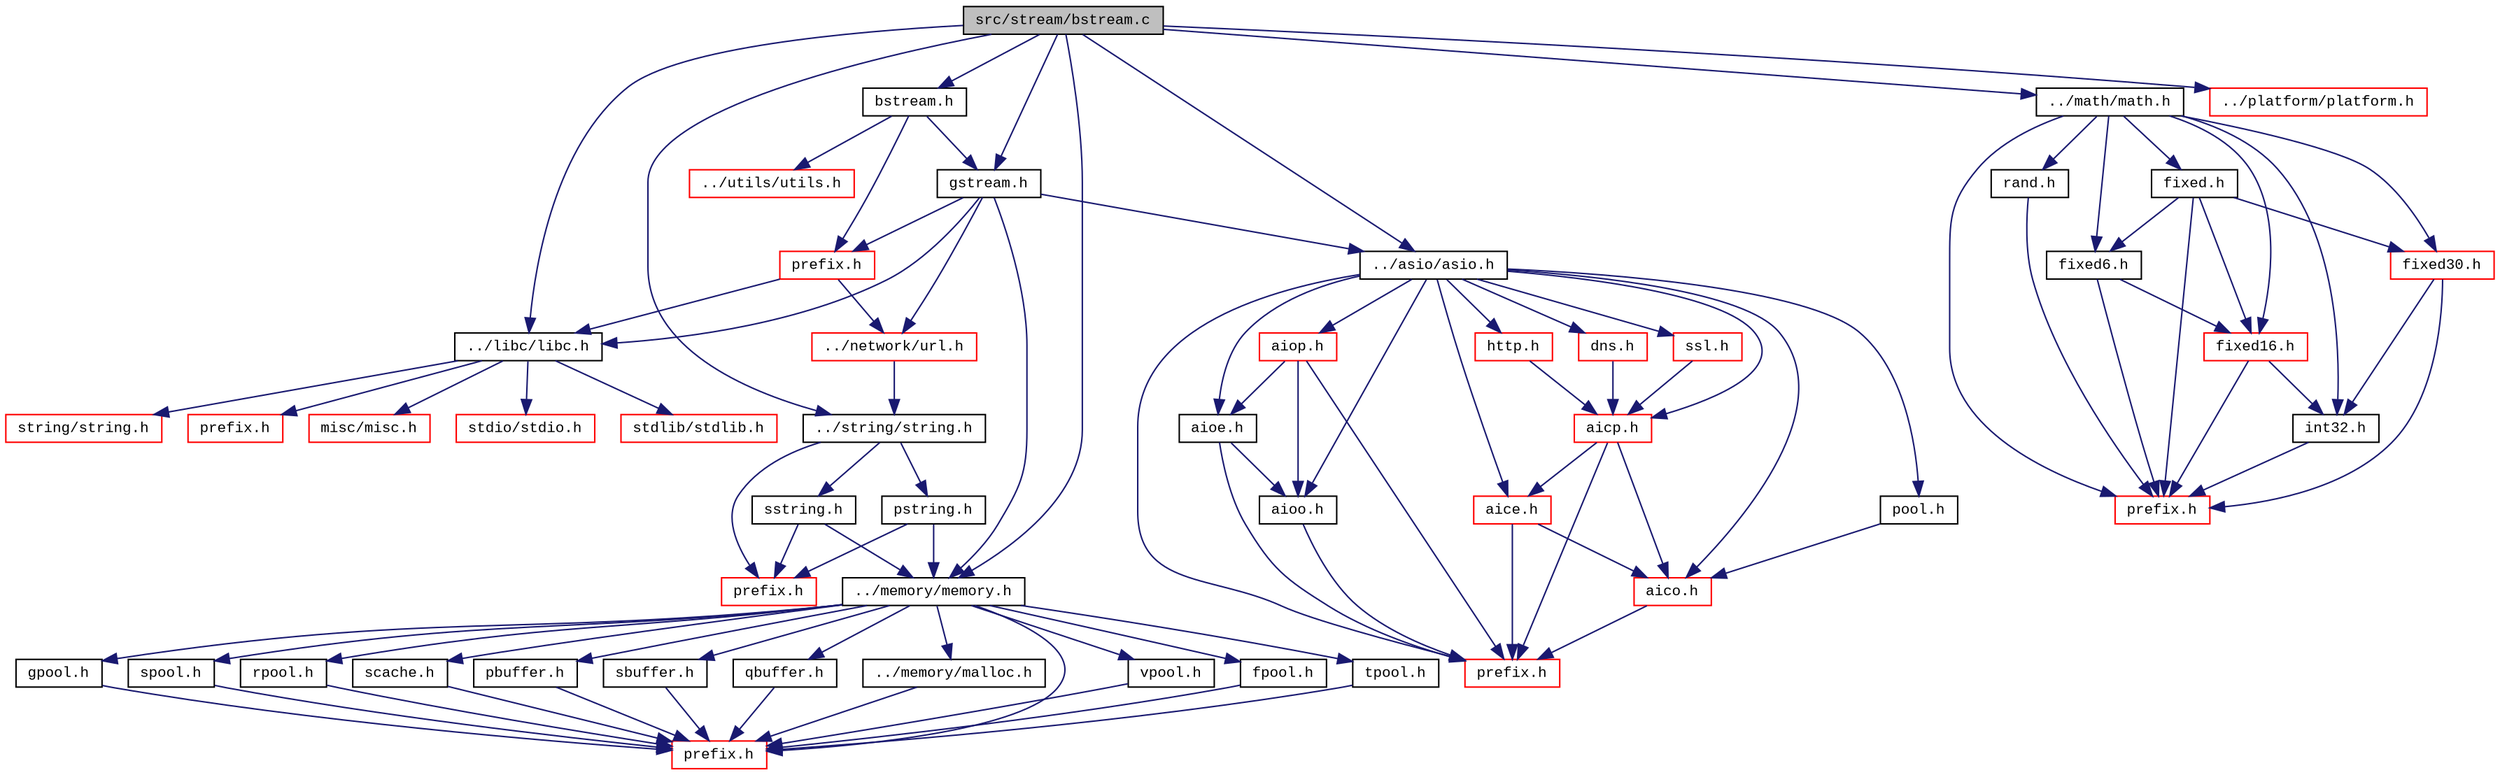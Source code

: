 digraph "src/stream/bstream.c"
{
  edge [fontname="CourierNew",fontsize="10",labelfontname="CourierNew",labelfontsize="10"];
  node [fontname="CourierNew",fontsize="10",shape=record];
  Node1 [label="src/stream/bstream.c",height=0.2,width=0.4,color="black", fillcolor="grey75", style="filled" fontcolor="black"];
  Node1 -> Node2 [color="midnightblue",fontsize="10",style="solid",fontname="CourierNew"];
  Node2 [label="bstream.h",height=0.2,width=0.4,color="black", fillcolor="white", style="filled",URL="$de/d56/bstream_8h.html"];
  Node2 -> Node3 [color="midnightblue",fontsize="10",style="solid",fontname="CourierNew"];
  Node3 [label="prefix.h",height=0.2,width=0.4,color="red", fillcolor="white", style="filled",URL="$d2/dd0/stream_2prefix_8h_source.html"];
  Node3 -> Node4 [color="midnightblue",fontsize="10",style="solid",fontname="CourierNew"];
  Node4 [label="../libc/libc.h",height=0.2,width=0.4,color="black", fillcolor="white", style="filled",URL="$db/dc8/libc_8h.html"];
  Node4 -> Node5 [color="midnightblue",fontsize="10",style="solid",fontname="CourierNew"];
  Node5 [label="prefix.h",height=0.2,width=0.4,color="red", fillcolor="white", style="filled",URL="$d4/df0/libc_2prefix_8h_source.html"];
  Node4 -> Node6 [color="midnightblue",fontsize="10",style="solid",fontname="CourierNew"];
  Node6 [label="misc/misc.h",height=0.2,width=0.4,color="red", fillcolor="white", style="filled",URL="$d4/d08/misc_8h.html"];
  Node4 -> Node7 [color="midnightblue",fontsize="10",style="solid",fontname="CourierNew"];
  Node7 [label="stdio/stdio.h",height=0.2,width=0.4,color="red", fillcolor="white", style="filled",URL="$d6/dd1/stdio_8h.html"];
  Node4 -> Node8 [color="midnightblue",fontsize="10",style="solid",fontname="CourierNew"];
  Node8 [label="stdlib/stdlib.h",height=0.2,width=0.4,color="red", fillcolor="white", style="filled",URL="$dc/d9c/stdlib_8h.html"];
  Node4 -> Node9 [color="midnightblue",fontsize="10",style="solid",fontname="CourierNew"];
  Node9 [label="string/string.h",height=0.2,width=0.4,color="red", fillcolor="white", style="filled",URL="$da/d52/libc_2string_2string_8h_source.html"];
  Node3 -> Node10 [color="midnightblue",fontsize="10",style="solid",fontname="CourierNew"];
  Node10 [label="../network/url.h",height=0.2,width=0.4,color="red", fillcolor="white", style="filled",URL="$d9/d0e/network_2url_8h_source.html"];
  Node10 -> Node11 [color="midnightblue",fontsize="10",style="solid",fontname="CourierNew"];
  Node11 [label="../string/string.h",height=0.2,width=0.4,color="black", fillcolor="white", style="filled",URL="$d8/d2b/string_2string_8h_source.html"];
  Node11 -> Node12 [color="midnightblue",fontsize="10",style="solid",fontname="CourierNew"];
  Node12 [label="prefix.h",height=0.2,width=0.4,color="red", fillcolor="white", style="filled",URL="$d9/da1/string_2prefix_8h_source.html"];
  Node11 -> Node13 [color="midnightblue",fontsize="10",style="solid",fontname="CourierNew"];
  Node13 [label="pstring.h",height=0.2,width=0.4,color="black", fillcolor="white", style="filled",URL="$d6/d9b/pstring_8h.html"];
  Node13 -> Node12 [color="midnightblue",fontsize="10",style="solid",fontname="CourierNew"];
  Node13 -> Node14 [color="midnightblue",fontsize="10",style="solid",fontname="CourierNew"];
  Node14 [label="../memory/memory.h",height=0.2,width=0.4,color="black", fillcolor="white", style="filled",URL="$dc/d18/memory_8h.html"];
  Node14 -> Node15 [color="midnightblue",fontsize="10",style="solid",fontname="CourierNew"];
  Node15 [label="prefix.h",height=0.2,width=0.4,color="red", fillcolor="white", style="filled",URL="$d0/dad/memory_2prefix_8h_source.html"];
  Node14 -> Node16 [color="midnightblue",fontsize="10",style="solid",fontname="CourierNew"];
  Node16 [label="vpool.h",height=0.2,width=0.4,color="black", fillcolor="white", style="filled",URL="$d4/d83/vpool_8h.html"];
  Node16 -> Node15 [color="midnightblue",fontsize="10",style="solid",fontname="CourierNew"];
  Node14 -> Node17 [color="midnightblue",fontsize="10",style="solid",fontname="CourierNew"];
  Node17 [label="fpool.h",height=0.2,width=0.4,color="black", fillcolor="white", style="filled",URL="$d6/dec/fpool_8h.html"];
  Node17 -> Node15 [color="midnightblue",fontsize="10",style="solid",fontname="CourierNew"];
  Node14 -> Node18 [color="midnightblue",fontsize="10",style="solid",fontname="CourierNew"];
  Node18 [label="tpool.h",height=0.2,width=0.4,color="black", fillcolor="white", style="filled",URL="$df/d05/tpool_8h.html"];
  Node18 -> Node15 [color="midnightblue",fontsize="10",style="solid",fontname="CourierNew"];
  Node14 -> Node19 [color="midnightblue",fontsize="10",style="solid",fontname="CourierNew"];
  Node19 [label="gpool.h",height=0.2,width=0.4,color="black", fillcolor="white", style="filled",URL="$d4/d3a/gpool_8h.html"];
  Node19 -> Node15 [color="midnightblue",fontsize="10",style="solid",fontname="CourierNew"];
  Node14 -> Node20 [color="midnightblue",fontsize="10",style="solid",fontname="CourierNew"];
  Node20 [label="spool.h",height=0.2,width=0.4,color="black", fillcolor="white", style="filled",URL="$d7/d0c/spool_8h.html"];
  Node20 -> Node15 [color="midnightblue",fontsize="10",style="solid",fontname="CourierNew"];
  Node14 -> Node21 [color="midnightblue",fontsize="10",style="solid",fontname="CourierNew"];
  Node21 [label="rpool.h",height=0.2,width=0.4,color="black", fillcolor="white", style="filled",URL="$d6/da1/rpool_8h.html"];
  Node21 -> Node15 [color="midnightblue",fontsize="10",style="solid",fontname="CourierNew"];
  Node14 -> Node22 [color="midnightblue",fontsize="10",style="solid",fontname="CourierNew"];
  Node22 [label="scache.h",height=0.2,width=0.4,color="black", fillcolor="white", style="filled",URL="$d6/d7c/scache_8h.html"];
  Node22 -> Node15 [color="midnightblue",fontsize="10",style="solid",fontname="CourierNew"];
  Node14 -> Node23 [color="midnightblue",fontsize="10",style="solid",fontname="CourierNew"];
  Node23 [label="pbuffer.h",height=0.2,width=0.4,color="black", fillcolor="white", style="filled",URL="$de/db7/pbuffer_8h.html"];
  Node23 -> Node15 [color="midnightblue",fontsize="10",style="solid",fontname="CourierNew"];
  Node14 -> Node24 [color="midnightblue",fontsize="10",style="solid",fontname="CourierNew"];
  Node24 [label="sbuffer.h",height=0.2,width=0.4,color="black", fillcolor="white", style="filled",URL="$de/d96/sbuffer_8h.html"];
  Node24 -> Node15 [color="midnightblue",fontsize="10",style="solid",fontname="CourierNew"];
  Node14 -> Node25 [color="midnightblue",fontsize="10",style="solid",fontname="CourierNew"];
  Node25 [label="qbuffer.h",height=0.2,width=0.4,color="black", fillcolor="white", style="filled",URL="$d3/d60/qbuffer_8h.html"];
  Node25 -> Node15 [color="midnightblue",fontsize="10",style="solid",fontname="CourierNew"];
  Node14 -> Node26 [color="midnightblue",fontsize="10",style="solid",fontname="CourierNew"];
  Node26 [label="../memory/malloc.h",height=0.2,width=0.4,color="black", fillcolor="white", style="filled",URL="$d1/dd8/memory_2malloc_8h_source.html"];
  Node26 -> Node15 [color="midnightblue",fontsize="10",style="solid",fontname="CourierNew"];
  Node11 -> Node27 [color="midnightblue",fontsize="10",style="solid",fontname="CourierNew"];
  Node27 [label="sstring.h",height=0.2,width=0.4,color="black", fillcolor="white", style="filled",URL="$d1/d34/sstring_8h.html"];
  Node27 -> Node12 [color="midnightblue",fontsize="10",style="solid",fontname="CourierNew"];
  Node27 -> Node14 [color="midnightblue",fontsize="10",style="solid",fontname="CourierNew"];
  Node2 -> Node28 [color="midnightblue",fontsize="10",style="solid",fontname="CourierNew"];
  Node28 [label="gstream.h",height=0.2,width=0.4,color="black", fillcolor="white", style="filled",URL="$d1/dac/gstream_8h.html"];
  Node28 -> Node3 [color="midnightblue",fontsize="10",style="solid",fontname="CourierNew"];
  Node28 -> Node29 [color="midnightblue",fontsize="10",style="solid",fontname="CourierNew"];
  Node29 [label="../asio/asio.h",height=0.2,width=0.4,color="black", fillcolor="white", style="filled",URL="$d4/d68/asio_8h.html"];
  Node29 -> Node30 [color="midnightblue",fontsize="10",style="solid",fontname="CourierNew"];
  Node30 [label="prefix.h",height=0.2,width=0.4,color="red", fillcolor="white", style="filled",URL="$db/d56/asio_2prefix_8h_source.html"];
  Node29 -> Node31 [color="midnightblue",fontsize="10",style="solid",fontname="CourierNew"];
  Node31 [label="aioo.h",height=0.2,width=0.4,color="black", fillcolor="white", style="filled",URL="$d6/d9b/aioo_8h.html"];
  Node31 -> Node30 [color="midnightblue",fontsize="10",style="solid",fontname="CourierNew"];
  Node29 -> Node32 [color="midnightblue",fontsize="10",style="solid",fontname="CourierNew"];
  Node32 [label="aioe.h",height=0.2,width=0.4,color="black", fillcolor="white", style="filled",URL="$d5/d10/aioe_8h.html"];
  Node32 -> Node30 [color="midnightblue",fontsize="10",style="solid",fontname="CourierNew"];
  Node32 -> Node31 [color="midnightblue",fontsize="10",style="solid",fontname="CourierNew"];
  Node29 -> Node33 [color="midnightblue",fontsize="10",style="solid",fontname="CourierNew"];
  Node33 [label="aiop.h",height=0.2,width=0.4,color="red", fillcolor="white", style="filled",URL="$db/d08/aiop_8h.html"];
  Node33 -> Node30 [color="midnightblue",fontsize="10",style="solid",fontname="CourierNew"];
  Node33 -> Node31 [color="midnightblue",fontsize="10",style="solid",fontname="CourierNew"];
  Node33 -> Node32 [color="midnightblue",fontsize="10",style="solid",fontname="CourierNew"];
  Node29 -> Node34 [color="midnightblue",fontsize="10",style="solid",fontname="CourierNew"];
  Node34 [label="aico.h",height=0.2,width=0.4,color="red", fillcolor="white", style="filled",URL="$d5/d9a/aico_8h.html"];
  Node34 -> Node30 [color="midnightblue",fontsize="10",style="solid",fontname="CourierNew"];
  Node29 -> Node35 [color="midnightblue",fontsize="10",style="solid",fontname="CourierNew"];
  Node35 [label="aice.h",height=0.2,width=0.4,color="red", fillcolor="white", style="filled",URL="$da/d59/aice_8h.html"];
  Node35 -> Node30 [color="midnightblue",fontsize="10",style="solid",fontname="CourierNew"];
  Node35 -> Node34 [color="midnightblue",fontsize="10",style="solid",fontname="CourierNew"];
  Node29 -> Node36 [color="midnightblue",fontsize="10",style="solid",fontname="CourierNew"];
  Node36 [label="aicp.h",height=0.2,width=0.4,color="red", fillcolor="white", style="filled",URL="$dd/dd5/aicp_8h.html"];
  Node36 -> Node30 [color="midnightblue",fontsize="10",style="solid",fontname="CourierNew"];
  Node36 -> Node35 [color="midnightblue",fontsize="10",style="solid",fontname="CourierNew"];
  Node36 -> Node34 [color="midnightblue",fontsize="10",style="solid",fontname="CourierNew"];
  Node29 -> Node37 [color="midnightblue",fontsize="10",style="solid",fontname="CourierNew"];
  Node37 [label="pool.h",height=0.2,width=0.4,color="black", fillcolor="white", style="filled",URL="$db/db7/pool_8h.html"];
  Node37 -> Node34 [color="midnightblue",fontsize="10",style="solid",fontname="CourierNew"];
  Node29 -> Node38 [color="midnightblue",fontsize="10",style="solid",fontname="CourierNew"];
  Node38 [label="http.h",height=0.2,width=0.4,color="red", fillcolor="white", style="filled",URL="$da/dac/asio_2http_8h_source.html"];
  Node38 -> Node36 [color="midnightblue",fontsize="10",style="solid",fontname="CourierNew"];
  Node29 -> Node39 [color="midnightblue",fontsize="10",style="solid",fontname="CourierNew"];
  Node39 [label="dns.h",height=0.2,width=0.4,color="red", fillcolor="white", style="filled",URL="$d8/d1e/asio_2dns_8h_source.html"];
  Node39 -> Node36 [color="midnightblue",fontsize="10",style="solid",fontname="CourierNew"];
  Node29 -> Node40 [color="midnightblue",fontsize="10",style="solid",fontname="CourierNew"];
  Node40 [label="ssl.h",height=0.2,width=0.4,color="red", fillcolor="white", style="filled",URL="$d9/d1a/asio_2ssl_8h_source.html"];
  Node40 -> Node36 [color="midnightblue",fontsize="10",style="solid",fontname="CourierNew"];
  Node28 -> Node4 [color="midnightblue",fontsize="10",style="solid",fontname="CourierNew"];
  Node28 -> Node10 [color="midnightblue",fontsize="10",style="solid",fontname="CourierNew"];
  Node28 -> Node14 [color="midnightblue",fontsize="10",style="solid",fontname="CourierNew"];
  Node2 -> Node41 [color="midnightblue",fontsize="10",style="solid",fontname="CourierNew"];
  Node41 [label="../utils/utils.h",height=0.2,width=0.4,color="red", fillcolor="white", style="filled",URL="$de/d2f/utils_2utils_8h_source.html"];
  Node1 -> Node28 [color="midnightblue",fontsize="10",style="solid",fontname="CourierNew"];
  Node1 -> Node29 [color="midnightblue",fontsize="10",style="solid",fontname="CourierNew"];
  Node1 -> Node4 [color="midnightblue",fontsize="10",style="solid",fontname="CourierNew"];
  Node1 -> Node42 [color="midnightblue",fontsize="10",style="solid",fontname="CourierNew"];
  Node42 [label="../math/math.h",height=0.2,width=0.4,color="black", fillcolor="white", style="filled",URL="$d9/d8c/math_2math_8h_source.html"];
  Node42 -> Node43 [color="midnightblue",fontsize="10",style="solid",fontname="CourierNew"];
  Node43 [label="prefix.h",height=0.2,width=0.4,color="red", fillcolor="white", style="filled",URL="$d5/d8d/math_2prefix_8h_source.html"];
  Node42 -> Node44 [color="midnightblue",fontsize="10",style="solid",fontname="CourierNew"];
  Node44 [label="rand.h",height=0.2,width=0.4,color="black", fillcolor="white", style="filled",URL="$d5/d66/rand_8h.html"];
  Node44 -> Node43 [color="midnightblue",fontsize="10",style="solid",fontname="CourierNew"];
  Node42 -> Node45 [color="midnightblue",fontsize="10",style="solid",fontname="CourierNew"];
  Node45 [label="int32.h",height=0.2,width=0.4,color="black", fillcolor="white", style="filled",URL="$d9/d74/int32_8h.html"];
  Node45 -> Node43 [color="midnightblue",fontsize="10",style="solid",fontname="CourierNew"];
  Node42 -> Node46 [color="midnightblue",fontsize="10",style="solid",fontname="CourierNew"];
  Node46 [label="fixed6.h",height=0.2,width=0.4,color="black", fillcolor="white", style="filled",URL="$da/df6/fixed6_8h.html"];
  Node46 -> Node43 [color="midnightblue",fontsize="10",style="solid",fontname="CourierNew"];
  Node46 -> Node47 [color="midnightblue",fontsize="10",style="solid",fontname="CourierNew"];
  Node47 [label="fixed16.h",height=0.2,width=0.4,color="red", fillcolor="white", style="filled",URL="$d1/d1f/fixed16_8h.html"];
  Node47 -> Node43 [color="midnightblue",fontsize="10",style="solid",fontname="CourierNew"];
  Node47 -> Node45 [color="midnightblue",fontsize="10",style="solid",fontname="CourierNew"];
  Node42 -> Node47 [color="midnightblue",fontsize="10",style="solid",fontname="CourierNew"];
  Node42 -> Node48 [color="midnightblue",fontsize="10",style="solid",fontname="CourierNew"];
  Node48 [label="fixed30.h",height=0.2,width=0.4,color="red", fillcolor="white", style="filled",URL="$d0/de2/fixed30_8h.html"];
  Node48 -> Node43 [color="midnightblue",fontsize="10",style="solid",fontname="CourierNew"];
  Node48 -> Node45 [color="midnightblue",fontsize="10",style="solid",fontname="CourierNew"];
  Node42 -> Node49 [color="midnightblue",fontsize="10",style="solid",fontname="CourierNew"];
  Node49 [label="fixed.h",height=0.2,width=0.4,color="black", fillcolor="white", style="filled",URL="$dd/d58/fixed_8h.html"];
  Node49 -> Node43 [color="midnightblue",fontsize="10",style="solid",fontname="CourierNew"];
  Node49 -> Node46 [color="midnightblue",fontsize="10",style="solid",fontname="CourierNew"];
  Node49 -> Node47 [color="midnightblue",fontsize="10",style="solid",fontname="CourierNew"];
  Node49 -> Node48 [color="midnightblue",fontsize="10",style="solid",fontname="CourierNew"];
  Node1 -> Node14 [color="midnightblue",fontsize="10",style="solid",fontname="CourierNew"];
  Node1 -> Node11 [color="midnightblue",fontsize="10",style="solid",fontname="CourierNew"];
  Node1 -> Node50 [color="midnightblue",fontsize="10",style="solid",fontname="CourierNew"];
  Node50 [label="../platform/platform.h",height=0.2,width=0.4,color="red", fillcolor="white", style="filled",URL="$de/d03/platform_8h.html"];
}
